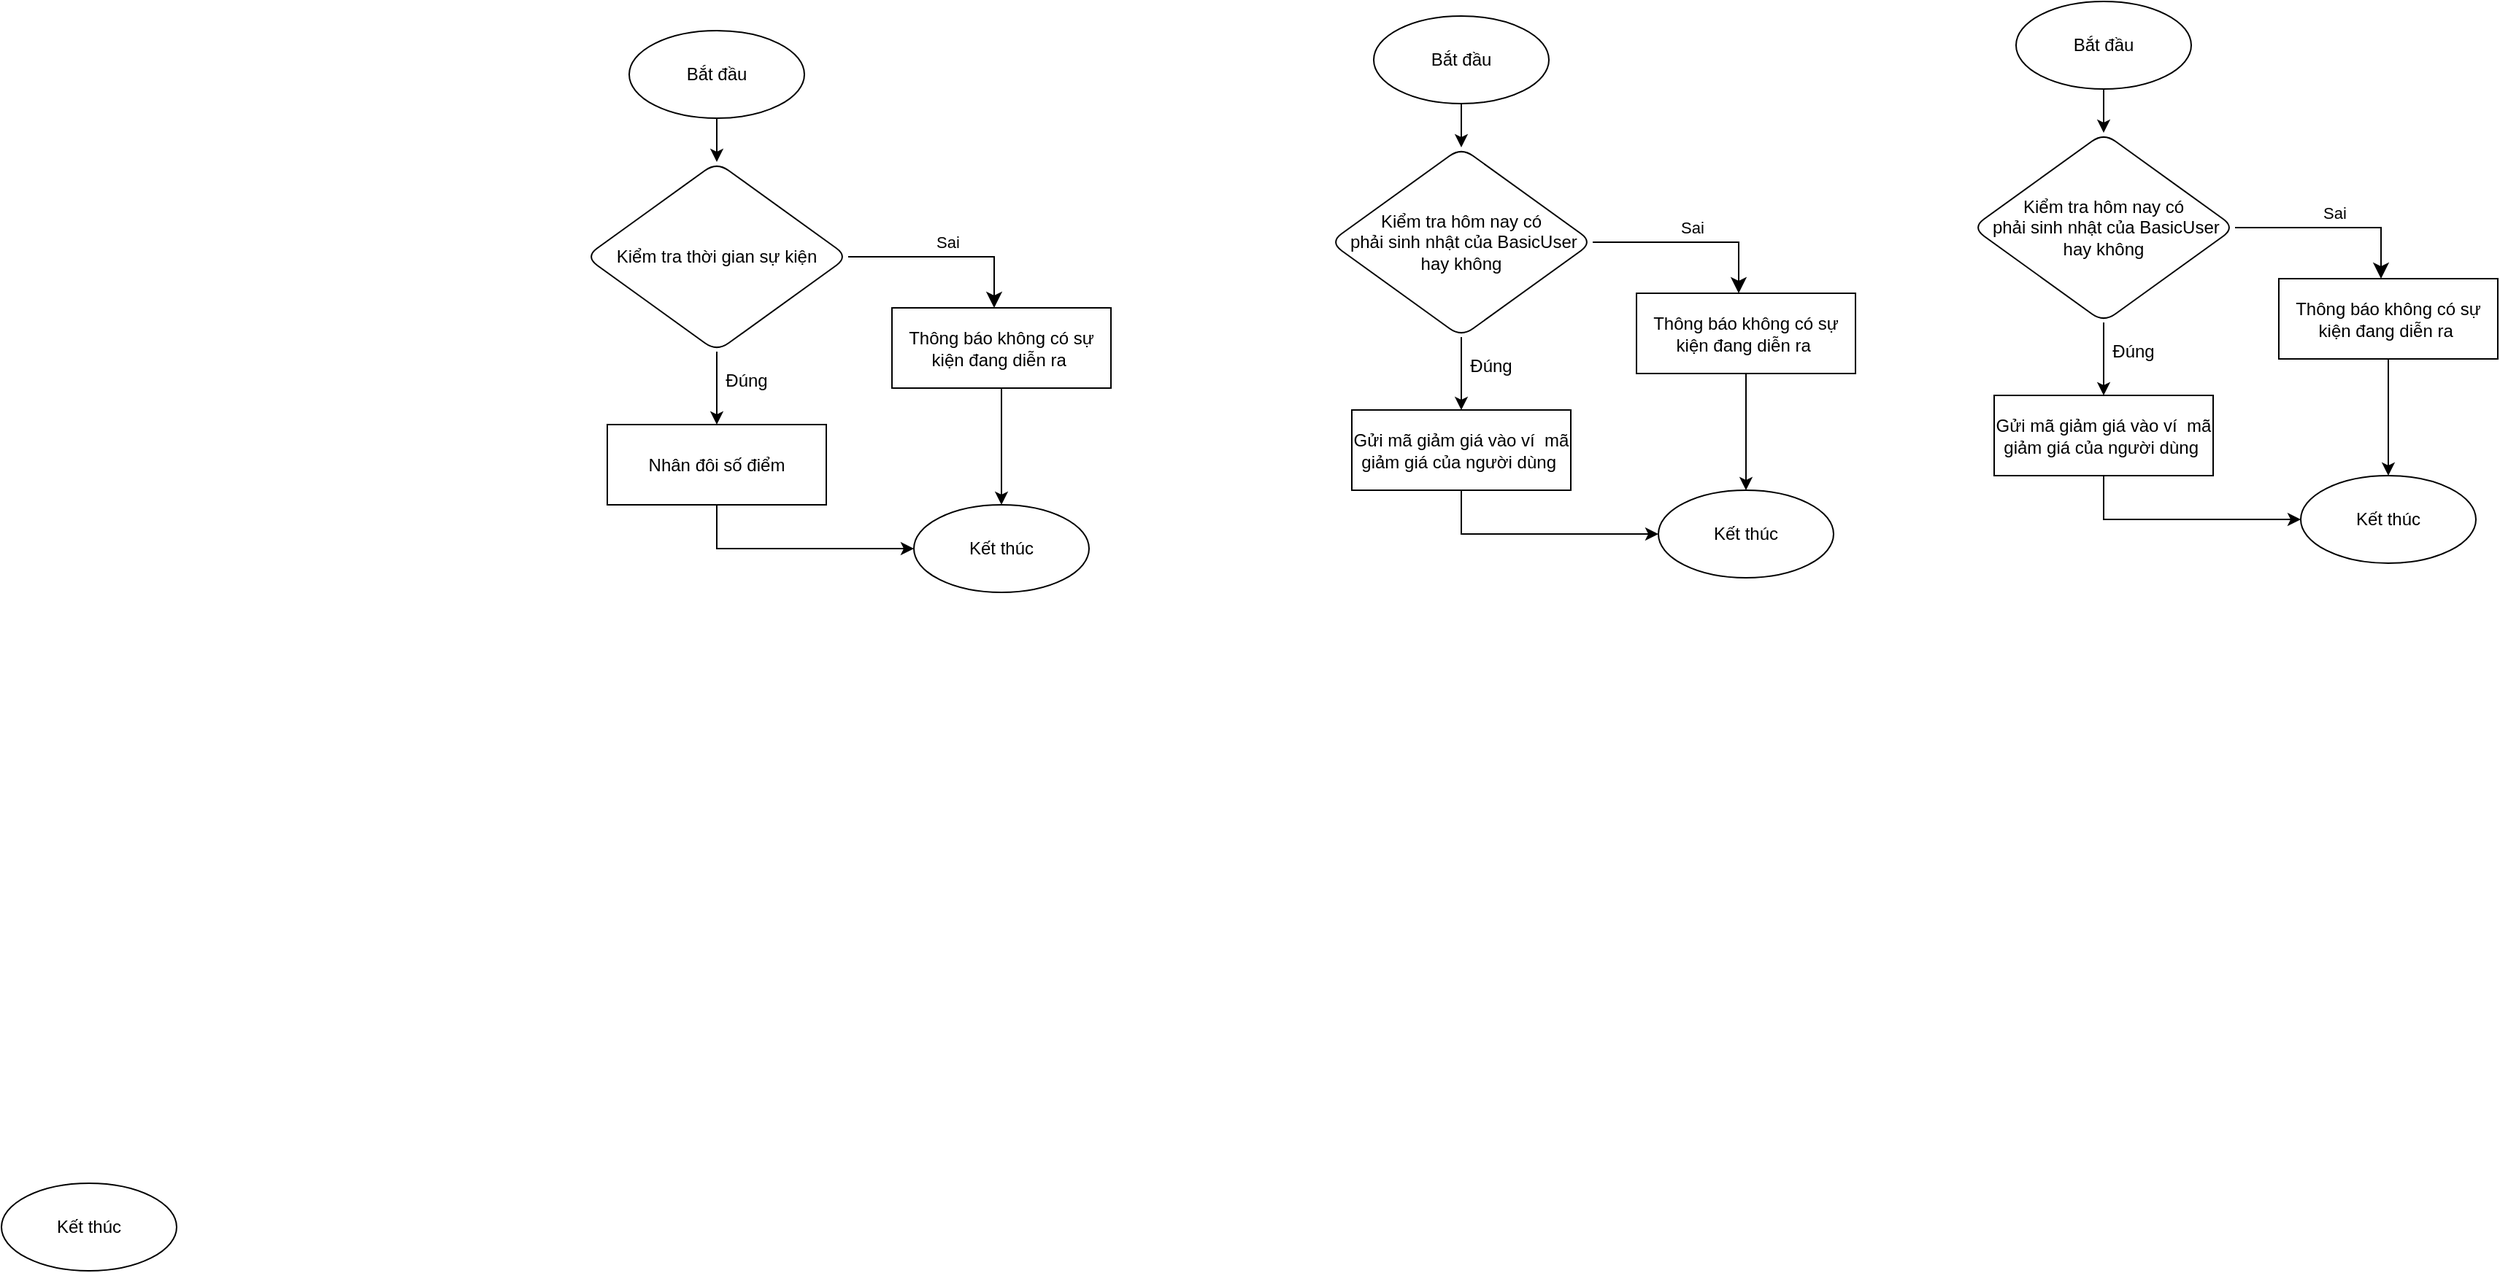 <mxfile version="15.8.8" type="github">
  <diagram id="C5RBs43oDa-KdzZeNtuy" name="Page-1">
    <mxGraphModel dx="1021" dy="1698" grid="1" gridSize="10" guides="1" tooltips="1" connect="1" arrows="1" fold="1" page="1" pageScale="1" pageWidth="827" pageHeight="1169" math="0" shadow="0">
      <root>
        <mxCell id="WIyWlLk6GJQsqaUBKTNV-0" />
        <mxCell id="WIyWlLk6GJQsqaUBKTNV-1" parent="WIyWlLk6GJQsqaUBKTNV-0" />
        <mxCell id="OwRMZqoqTo7RuuSNm70h-23" value="Kết thúc" style="ellipse;whiteSpace=wrap;html=1;rounded=1;shadow=0;strokeWidth=1;glass=0;" vertex="1" parent="WIyWlLk6GJQsqaUBKTNV-1">
          <mxGeometry x="160" y="800" width="120" height="60" as="geometry" />
        </mxCell>
        <mxCell id="OwRMZqoqTo7RuuSNm70h-27" value="Sai" style="edgeStyle=orthogonalEdgeStyle;rounded=0;html=1;jettySize=auto;orthogonalLoop=1;fontSize=11;endArrow=classic;endFill=1;endSize=8;strokeWidth=1;shadow=0;labelBackgroundColor=none;" edge="1" parent="WIyWlLk6GJQsqaUBKTNV-1" source="OwRMZqoqTo7RuuSNm70h-37" target="OwRMZqoqTo7RuuSNm70h-30">
          <mxGeometry y="10" relative="1" as="geometry">
            <mxPoint as="offset" />
            <mxPoint x="740" y="165" as="sourcePoint" />
            <Array as="points">
              <mxPoint x="840" y="165" />
            </Array>
          </mxGeometry>
        </mxCell>
        <mxCell id="OwRMZqoqTo7RuuSNm70h-28" value="" style="edgeStyle=orthogonalEdgeStyle;rounded=0;orthogonalLoop=1;jettySize=auto;html=1;endArrow=classic;endFill=1;entryX=0.5;entryY=0;entryDx=0;entryDy=0;exitX=0.5;exitY=1;exitDx=0;exitDy=0;" edge="1" parent="WIyWlLk6GJQsqaUBKTNV-1" source="OwRMZqoqTo7RuuSNm70h-37" target="OwRMZqoqTo7RuuSNm70h-35">
          <mxGeometry relative="1" as="geometry">
            <mxPoint x="650" y="240" as="sourcePoint" />
            <mxPoint x="650" y="365" as="targetPoint" />
          </mxGeometry>
        </mxCell>
        <mxCell id="OwRMZqoqTo7RuuSNm70h-29" value="" style="edgeStyle=orthogonalEdgeStyle;rounded=0;orthogonalLoop=1;jettySize=auto;html=1;endArrow=classic;endFill=1;" edge="1" parent="WIyWlLk6GJQsqaUBKTNV-1" source="OwRMZqoqTo7RuuSNm70h-30" target="OwRMZqoqTo7RuuSNm70h-33">
          <mxGeometry relative="1" as="geometry" />
        </mxCell>
        <mxCell id="OwRMZqoqTo7RuuSNm70h-30" value="Thông báo không có sự kiện đang diễn ra&amp;nbsp;" style="rounded=0;whiteSpace=wrap;html=1;" vertex="1" parent="WIyWlLk6GJQsqaUBKTNV-1">
          <mxGeometry x="770" y="200" width="150" height="55" as="geometry" />
        </mxCell>
        <mxCell id="OwRMZqoqTo7RuuSNm70h-31" value="" style="edgeStyle=orthogonalEdgeStyle;rounded=0;orthogonalLoop=1;jettySize=auto;html=1;endArrow=classic;endFill=1;" edge="1" parent="WIyWlLk6GJQsqaUBKTNV-1" source="OwRMZqoqTo7RuuSNm70h-32" target="OwRMZqoqTo7RuuSNm70h-37">
          <mxGeometry relative="1" as="geometry">
            <mxPoint x="650" y="90" as="targetPoint" />
          </mxGeometry>
        </mxCell>
        <mxCell id="OwRMZqoqTo7RuuSNm70h-32" value="Bắt đầu" style="ellipse;whiteSpace=wrap;html=1;rounded=1;shadow=0;strokeWidth=1;glass=0;" vertex="1" parent="WIyWlLk6GJQsqaUBKTNV-1">
          <mxGeometry x="590" y="10" width="120" height="60" as="geometry" />
        </mxCell>
        <mxCell id="OwRMZqoqTo7RuuSNm70h-33" value="Kết thúc" style="ellipse;whiteSpace=wrap;html=1;rounded=1;shadow=0;strokeWidth=1;glass=0;" vertex="1" parent="WIyWlLk6GJQsqaUBKTNV-1">
          <mxGeometry x="785" y="335" width="120" height="60" as="geometry" />
        </mxCell>
        <mxCell id="OwRMZqoqTo7RuuSNm70h-52" style="edgeStyle=orthogonalEdgeStyle;rounded=0;orthogonalLoop=1;jettySize=auto;html=1;exitX=0.5;exitY=1;exitDx=0;exitDy=0;entryX=0;entryY=0.5;entryDx=0;entryDy=0;" edge="1" parent="WIyWlLk6GJQsqaUBKTNV-1" source="OwRMZqoqTo7RuuSNm70h-35" target="OwRMZqoqTo7RuuSNm70h-33">
          <mxGeometry relative="1" as="geometry" />
        </mxCell>
        <mxCell id="OwRMZqoqTo7RuuSNm70h-35" value="Nhân đôi số điểm" style="rounded=0;whiteSpace=wrap;html=1;" vertex="1" parent="WIyWlLk6GJQsqaUBKTNV-1">
          <mxGeometry x="575" y="280" width="150" height="55" as="geometry" />
        </mxCell>
        <mxCell id="OwRMZqoqTo7RuuSNm70h-36" value="Đúng" style="text;html=1;align=center;verticalAlign=middle;resizable=0;points=[];autosize=1;strokeColor=none;fillColor=none;" vertex="1" parent="WIyWlLk6GJQsqaUBKTNV-1">
          <mxGeometry x="650" y="240" width="40" height="20" as="geometry" />
        </mxCell>
        <mxCell id="OwRMZqoqTo7RuuSNm70h-37" value="Kiểm tra thời gian sự kiện" style="rhombus;whiteSpace=wrap;html=1;rounded=1;shadow=0;strokeWidth=1;glass=0;" vertex="1" parent="WIyWlLk6GJQsqaUBKTNV-1">
          <mxGeometry x="560" y="100" width="180" height="130" as="geometry" />
        </mxCell>
        <mxCell id="OwRMZqoqTo7RuuSNm70h-53" value="Sai" style="edgeStyle=orthogonalEdgeStyle;rounded=0;html=1;jettySize=auto;orthogonalLoop=1;fontSize=11;endArrow=classic;endFill=1;endSize=8;strokeWidth=1;shadow=0;labelBackgroundColor=none;" edge="1" parent="WIyWlLk6GJQsqaUBKTNV-1" source="OwRMZqoqTo7RuuSNm70h-63" target="OwRMZqoqTo7RuuSNm70h-56">
          <mxGeometry y="10" relative="1" as="geometry">
            <mxPoint as="offset" />
            <mxPoint x="1250" y="155" as="sourcePoint" />
            <Array as="points">
              <mxPoint x="1350" y="155" />
            </Array>
          </mxGeometry>
        </mxCell>
        <mxCell id="OwRMZqoqTo7RuuSNm70h-54" value="" style="edgeStyle=orthogonalEdgeStyle;rounded=0;orthogonalLoop=1;jettySize=auto;html=1;endArrow=classic;endFill=1;entryX=0.5;entryY=0;entryDx=0;entryDy=0;exitX=0.5;exitY=1;exitDx=0;exitDy=0;" edge="1" parent="WIyWlLk6GJQsqaUBKTNV-1" source="OwRMZqoqTo7RuuSNm70h-63" target="OwRMZqoqTo7RuuSNm70h-61">
          <mxGeometry relative="1" as="geometry">
            <mxPoint x="1160" y="230" as="sourcePoint" />
            <mxPoint x="1160" y="355" as="targetPoint" />
          </mxGeometry>
        </mxCell>
        <mxCell id="OwRMZqoqTo7RuuSNm70h-55" value="" style="edgeStyle=orthogonalEdgeStyle;rounded=0;orthogonalLoop=1;jettySize=auto;html=1;endArrow=classic;endFill=1;" edge="1" parent="WIyWlLk6GJQsqaUBKTNV-1" source="OwRMZqoqTo7RuuSNm70h-56" target="OwRMZqoqTo7RuuSNm70h-59">
          <mxGeometry relative="1" as="geometry" />
        </mxCell>
        <mxCell id="OwRMZqoqTo7RuuSNm70h-56" value="Thông báo không có sự kiện đang diễn ra&amp;nbsp;" style="rounded=0;whiteSpace=wrap;html=1;" vertex="1" parent="WIyWlLk6GJQsqaUBKTNV-1">
          <mxGeometry x="1280" y="190" width="150" height="55" as="geometry" />
        </mxCell>
        <mxCell id="OwRMZqoqTo7RuuSNm70h-57" value="" style="edgeStyle=orthogonalEdgeStyle;rounded=0;orthogonalLoop=1;jettySize=auto;html=1;endArrow=classic;endFill=1;" edge="1" parent="WIyWlLk6GJQsqaUBKTNV-1" source="OwRMZqoqTo7RuuSNm70h-58" target="OwRMZqoqTo7RuuSNm70h-63">
          <mxGeometry relative="1" as="geometry">
            <mxPoint x="1160" y="80" as="targetPoint" />
          </mxGeometry>
        </mxCell>
        <mxCell id="OwRMZqoqTo7RuuSNm70h-58" value="Bắt đầu" style="ellipse;whiteSpace=wrap;html=1;rounded=1;shadow=0;strokeWidth=1;glass=0;" vertex="1" parent="WIyWlLk6GJQsqaUBKTNV-1">
          <mxGeometry x="1100" width="120" height="60" as="geometry" />
        </mxCell>
        <mxCell id="OwRMZqoqTo7RuuSNm70h-59" value="Kết thúc" style="ellipse;whiteSpace=wrap;html=1;rounded=1;shadow=0;strokeWidth=1;glass=0;" vertex="1" parent="WIyWlLk6GJQsqaUBKTNV-1">
          <mxGeometry x="1295" y="325" width="120" height="60" as="geometry" />
        </mxCell>
        <mxCell id="OwRMZqoqTo7RuuSNm70h-60" style="edgeStyle=orthogonalEdgeStyle;rounded=0;orthogonalLoop=1;jettySize=auto;html=1;exitX=0.5;exitY=1;exitDx=0;exitDy=0;entryX=0;entryY=0.5;entryDx=0;entryDy=0;" edge="1" parent="WIyWlLk6GJQsqaUBKTNV-1" source="OwRMZqoqTo7RuuSNm70h-61" target="OwRMZqoqTo7RuuSNm70h-59">
          <mxGeometry relative="1" as="geometry" />
        </mxCell>
        <mxCell id="OwRMZqoqTo7RuuSNm70h-61" value="Gửi mã giảm giá vào ví&amp;nbsp; mã giảm giá của người dùng&amp;nbsp;" style="rounded=0;whiteSpace=wrap;html=1;" vertex="1" parent="WIyWlLk6GJQsqaUBKTNV-1">
          <mxGeometry x="1085" y="270" width="150" height="55" as="geometry" />
        </mxCell>
        <mxCell id="OwRMZqoqTo7RuuSNm70h-62" value="Đúng" style="text;html=1;align=center;verticalAlign=middle;resizable=0;points=[];autosize=1;strokeColor=none;fillColor=none;" vertex="1" parent="WIyWlLk6GJQsqaUBKTNV-1">
          <mxGeometry x="1160" y="230" width="40" height="20" as="geometry" />
        </mxCell>
        <mxCell id="OwRMZqoqTo7RuuSNm70h-63" value="Kiểm tra hôm nay có&lt;br&gt;&amp;nbsp;phải sinh nhật của BasicUser hay không" style="rhombus;whiteSpace=wrap;html=1;rounded=1;shadow=0;strokeWidth=1;glass=0;" vertex="1" parent="WIyWlLk6GJQsqaUBKTNV-1">
          <mxGeometry x="1070" y="90" width="180" height="130" as="geometry" />
        </mxCell>
        <mxCell id="OwRMZqoqTo7RuuSNm70h-64" value="Sai" style="edgeStyle=orthogonalEdgeStyle;rounded=0;html=1;jettySize=auto;orthogonalLoop=1;fontSize=11;endArrow=classic;endFill=1;endSize=8;strokeWidth=1;shadow=0;labelBackgroundColor=none;" edge="1" parent="WIyWlLk6GJQsqaUBKTNV-1" source="OwRMZqoqTo7RuuSNm70h-74" target="OwRMZqoqTo7RuuSNm70h-67">
          <mxGeometry y="10" relative="1" as="geometry">
            <mxPoint as="offset" />
            <mxPoint x="1690" y="145" as="sourcePoint" />
            <Array as="points">
              <mxPoint x="1790" y="145" />
            </Array>
          </mxGeometry>
        </mxCell>
        <mxCell id="OwRMZqoqTo7RuuSNm70h-65" value="" style="edgeStyle=orthogonalEdgeStyle;rounded=0;orthogonalLoop=1;jettySize=auto;html=1;endArrow=classic;endFill=1;entryX=0.5;entryY=0;entryDx=0;entryDy=0;exitX=0.5;exitY=1;exitDx=0;exitDy=0;" edge="1" parent="WIyWlLk6GJQsqaUBKTNV-1" source="OwRMZqoqTo7RuuSNm70h-74" target="OwRMZqoqTo7RuuSNm70h-72">
          <mxGeometry relative="1" as="geometry">
            <mxPoint x="1600" y="220" as="sourcePoint" />
            <mxPoint x="1600" y="345" as="targetPoint" />
          </mxGeometry>
        </mxCell>
        <mxCell id="OwRMZqoqTo7RuuSNm70h-66" value="" style="edgeStyle=orthogonalEdgeStyle;rounded=0;orthogonalLoop=1;jettySize=auto;html=1;endArrow=classic;endFill=1;" edge="1" parent="WIyWlLk6GJQsqaUBKTNV-1" source="OwRMZqoqTo7RuuSNm70h-67" target="OwRMZqoqTo7RuuSNm70h-70">
          <mxGeometry relative="1" as="geometry" />
        </mxCell>
        <mxCell id="OwRMZqoqTo7RuuSNm70h-67" value="Thông báo không có sự kiện đang diễn ra&amp;nbsp;" style="rounded=0;whiteSpace=wrap;html=1;" vertex="1" parent="WIyWlLk6GJQsqaUBKTNV-1">
          <mxGeometry x="1720" y="180" width="150" height="55" as="geometry" />
        </mxCell>
        <mxCell id="OwRMZqoqTo7RuuSNm70h-68" value="" style="edgeStyle=orthogonalEdgeStyle;rounded=0;orthogonalLoop=1;jettySize=auto;html=1;endArrow=classic;endFill=1;" edge="1" parent="WIyWlLk6GJQsqaUBKTNV-1" source="OwRMZqoqTo7RuuSNm70h-69" target="OwRMZqoqTo7RuuSNm70h-74">
          <mxGeometry relative="1" as="geometry">
            <mxPoint x="1600" y="70" as="targetPoint" />
          </mxGeometry>
        </mxCell>
        <mxCell id="OwRMZqoqTo7RuuSNm70h-69" value="Bắt đầu" style="ellipse;whiteSpace=wrap;html=1;rounded=1;shadow=0;strokeWidth=1;glass=0;" vertex="1" parent="WIyWlLk6GJQsqaUBKTNV-1">
          <mxGeometry x="1540" y="-10" width="120" height="60" as="geometry" />
        </mxCell>
        <mxCell id="OwRMZqoqTo7RuuSNm70h-70" value="Kết thúc" style="ellipse;whiteSpace=wrap;html=1;rounded=1;shadow=0;strokeWidth=1;glass=0;" vertex="1" parent="WIyWlLk6GJQsqaUBKTNV-1">
          <mxGeometry x="1735" y="315" width="120" height="60" as="geometry" />
        </mxCell>
        <mxCell id="OwRMZqoqTo7RuuSNm70h-71" style="edgeStyle=orthogonalEdgeStyle;rounded=0;orthogonalLoop=1;jettySize=auto;html=1;exitX=0.5;exitY=1;exitDx=0;exitDy=0;entryX=0;entryY=0.5;entryDx=0;entryDy=0;" edge="1" parent="WIyWlLk6GJQsqaUBKTNV-1" source="OwRMZqoqTo7RuuSNm70h-72" target="OwRMZqoqTo7RuuSNm70h-70">
          <mxGeometry relative="1" as="geometry" />
        </mxCell>
        <mxCell id="OwRMZqoqTo7RuuSNm70h-72" value="Gửi mã giảm giá vào ví&amp;nbsp; mã giảm giá của người dùng&amp;nbsp;" style="rounded=0;whiteSpace=wrap;html=1;" vertex="1" parent="WIyWlLk6GJQsqaUBKTNV-1">
          <mxGeometry x="1525" y="260" width="150" height="55" as="geometry" />
        </mxCell>
        <mxCell id="OwRMZqoqTo7RuuSNm70h-73" value="Đúng" style="text;html=1;align=center;verticalAlign=middle;resizable=0;points=[];autosize=1;strokeColor=none;fillColor=none;" vertex="1" parent="WIyWlLk6GJQsqaUBKTNV-1">
          <mxGeometry x="1600" y="220" width="40" height="20" as="geometry" />
        </mxCell>
        <mxCell id="OwRMZqoqTo7RuuSNm70h-74" value="Kiểm tra hôm nay có&lt;br&gt;&amp;nbsp;phải sinh nhật của BasicUser hay không" style="rhombus;whiteSpace=wrap;html=1;rounded=1;shadow=0;strokeWidth=1;glass=0;" vertex="1" parent="WIyWlLk6GJQsqaUBKTNV-1">
          <mxGeometry x="1510" y="80" width="180" height="130" as="geometry" />
        </mxCell>
      </root>
    </mxGraphModel>
  </diagram>
</mxfile>
